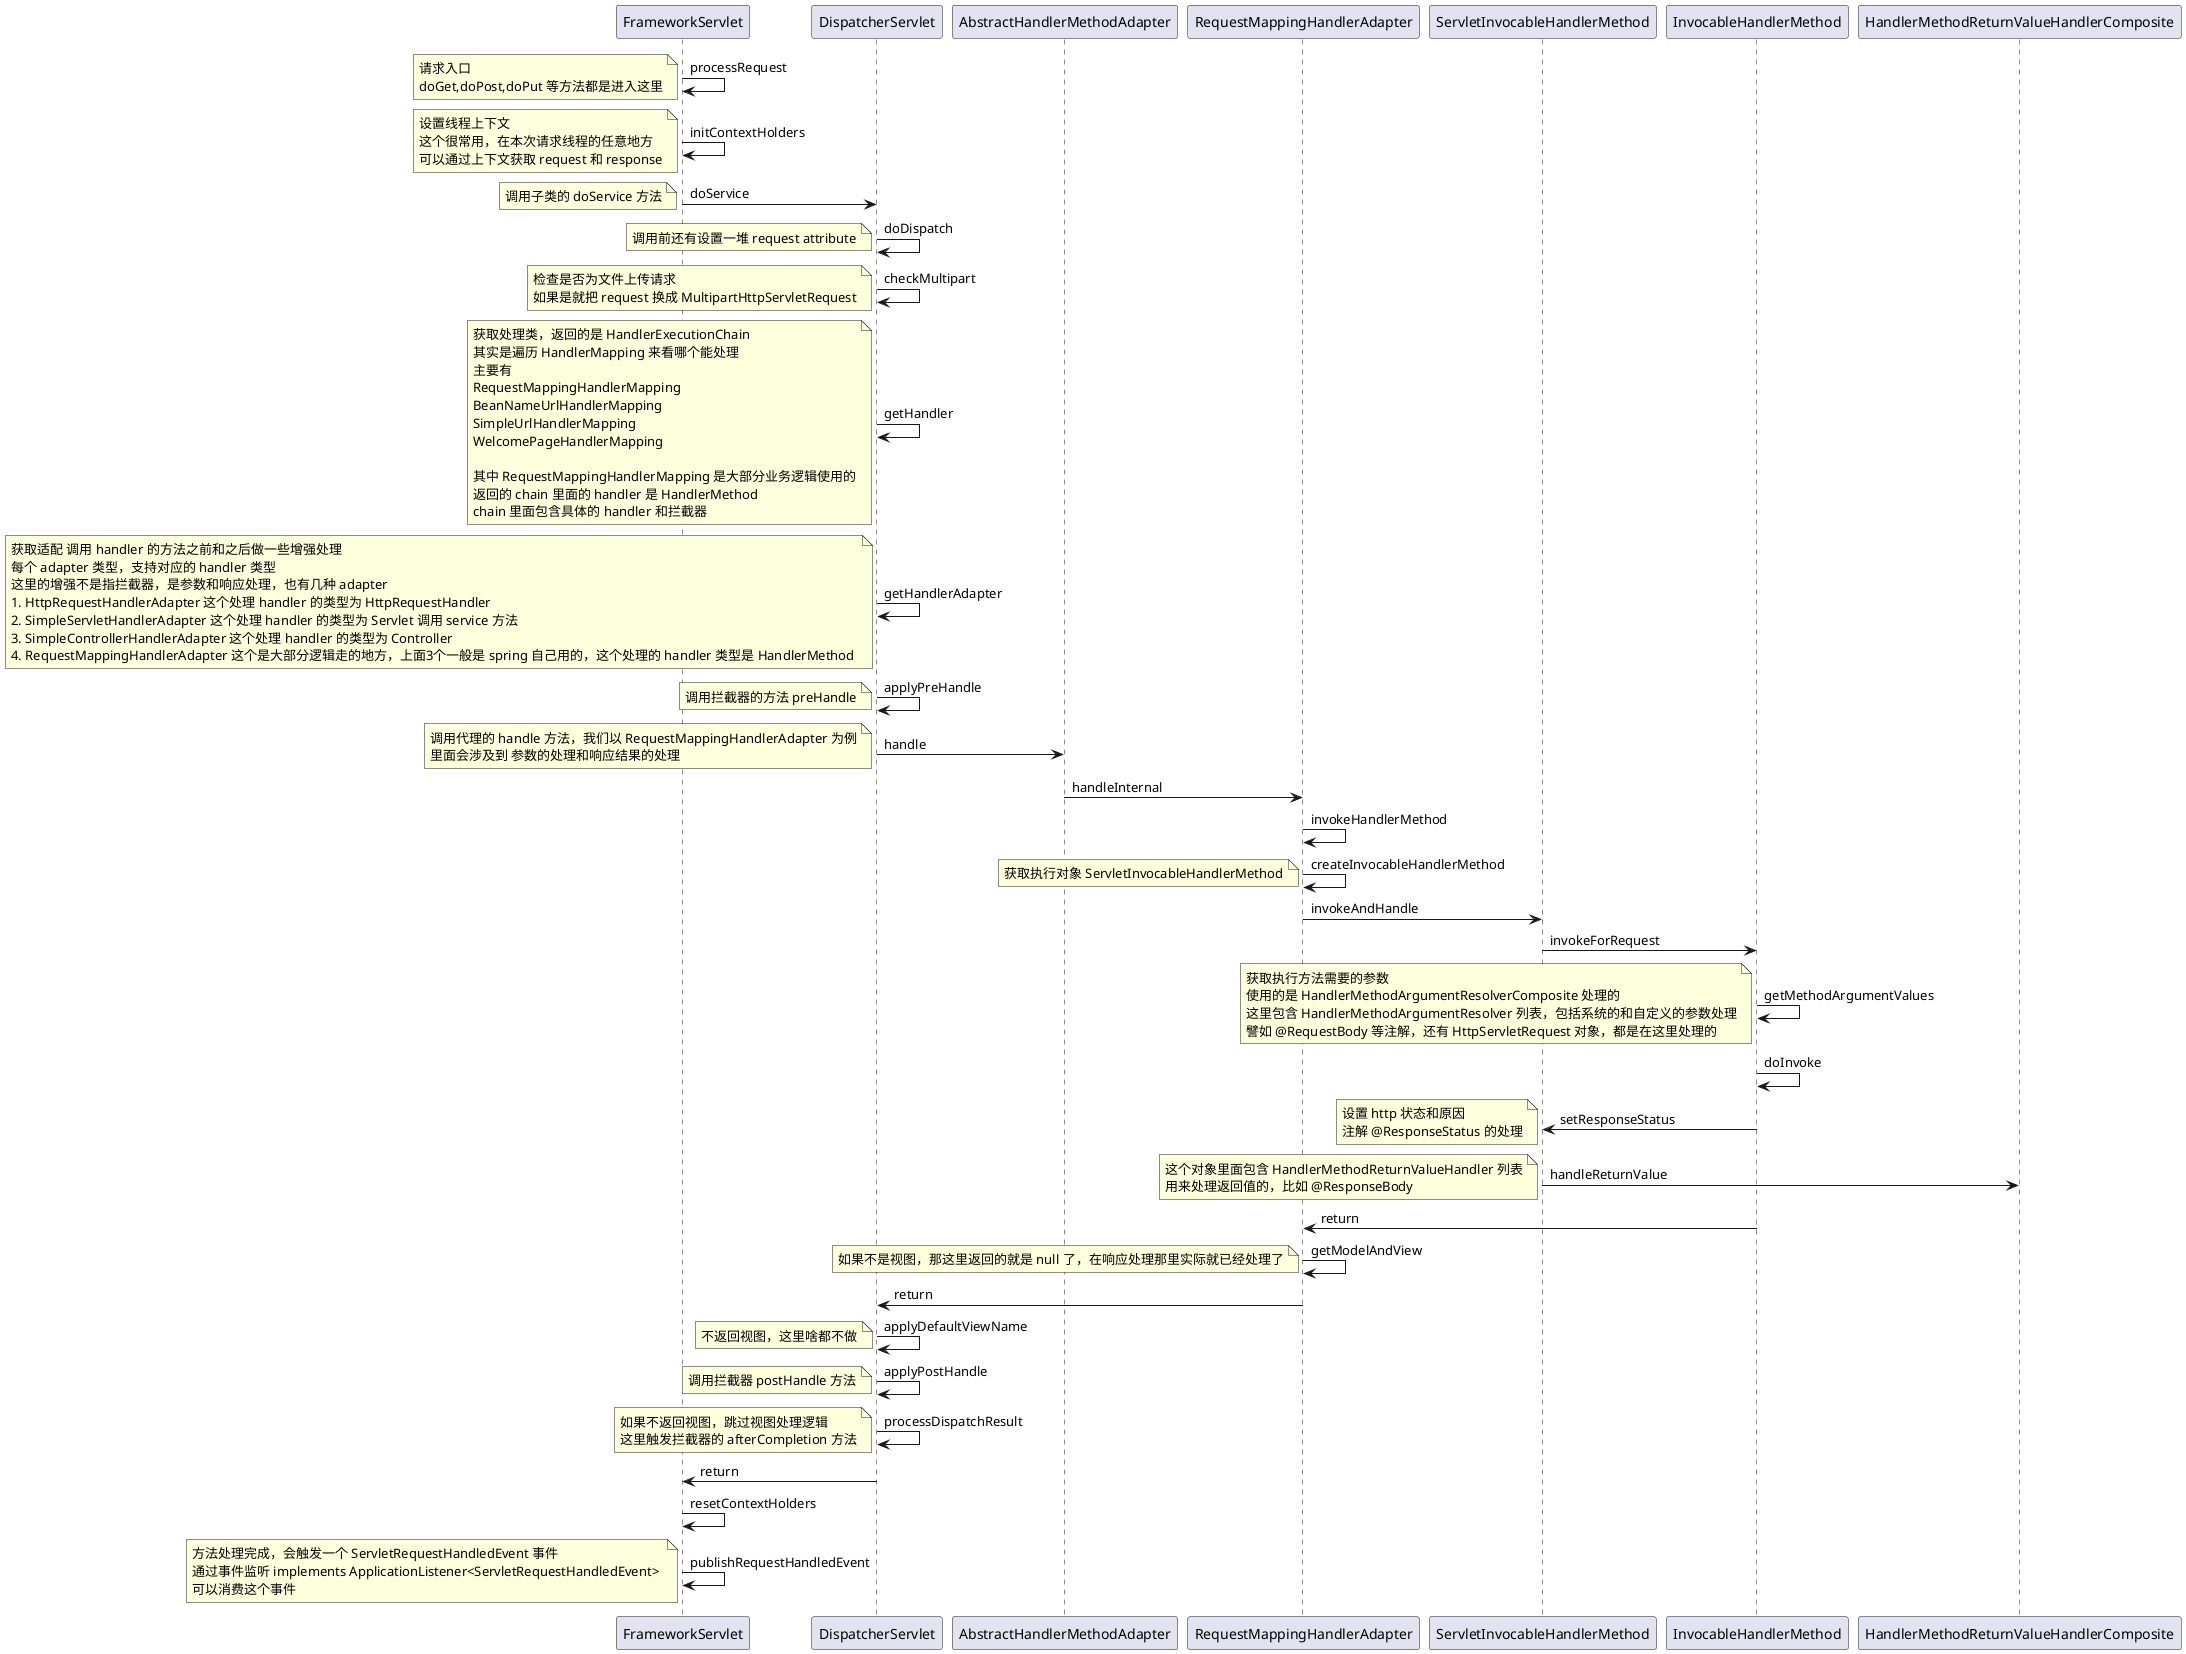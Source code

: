 @startuml spring-mvc 处理流程分析

FrameworkServlet -> FrameworkServlet: processRequest
note left
请求入口
doGet,doPost,doPut 等方法都是进入这里
end note

FrameworkServlet -> FrameworkServlet: initContextHolders
note left
设置线程上下文
这个很常用，在本次请求线程的任意地方
可以通过上下文获取 request 和 response
end note

FrameworkServlet -> DispatcherServlet: doService
note left
调用子类的 doService 方法
end note

DispatcherServlet -> DispatcherServlet: doDispatch
note left
调用前还有设置一堆 request attribute
end note

DispatcherServlet -> DispatcherServlet: checkMultipart
note left
检查是否为文件上传请求
如果是就把 request 换成 MultipartHttpServletRequest
end note

DispatcherServlet -> DispatcherServlet: getHandler
note left
获取处理类，返回的是 HandlerExecutionChain 
其实是遍历 HandlerMapping 来看哪个能处理
主要有 
RequestMappingHandlerMapping
BeanNameUrlHandlerMapping
SimpleUrlHandlerMapping
WelcomePageHandlerMapping

其中 RequestMappingHandlerMapping 是大部分业务逻辑使用的
返回的 chain 里面的 handler 是 HandlerMethod 
chain 里面包含具体的 handler 和拦截器
end note

DispatcherServlet -> DispatcherServlet: getHandlerAdapter
note left
获取适配 调用 handler 的方法之前和之后做一些增强处理
每个 adapter 类型，支持对应的 handler 类型
这里的增强不是指拦截器，是参数和响应处理，也有几种 adapter
1. HttpRequestHandlerAdapter 这个处理 handler 的类型为 HttpRequestHandler 
2. SimpleServletHandlerAdapter 这个处理 handler 的类型为 Servlet 调用 service 方法
3. SimpleControllerHandlerAdapter 这个处理 handler 的类型为 Controller 
4. RequestMappingHandlerAdapter 这个是大部分逻辑走的地方，上面3个一般是 spring 自己用的，这个处理的 handler 类型是 HandlerMethod 
end note

DispatcherServlet -> DispatcherServlet: applyPreHandle
note left
调用拦截器的方法 preHandle
end note

DispatcherServlet -> AbstractHandlerMethodAdapter: handle
note left
调用代理的 handle 方法，我们以 RequestMappingHandlerAdapter 为例
里面会涉及到 参数的处理和响应结果的处理
end note

AbstractHandlerMethodAdapter -> RequestMappingHandlerAdapter: handleInternal

RequestMappingHandlerAdapter -> RequestMappingHandlerAdapter: invokeHandlerMethod

RequestMappingHandlerAdapter -> RequestMappingHandlerAdapter: createInvocableHandlerMethod
note left
获取执行对象 ServletInvocableHandlerMethod
end note

RequestMappingHandlerAdapter -> ServletInvocableHandlerMethod: invokeAndHandle

ServletInvocableHandlerMethod -> InvocableHandlerMethod: invokeForRequest

InvocableHandlerMethod -> InvocableHandlerMethod: getMethodArgumentValues
note left
获取执行方法需要的参数
使用的是 HandlerMethodArgumentResolverComposite 处理的
这里包含 HandlerMethodArgumentResolver 列表，包括系统的和自定义的参数处理
譬如 @RequestBody 等注解，还有 HttpServletRequest 对象，都是在这里处理的
end note

InvocableHandlerMethod -> InvocableHandlerMethod: doInvoke

InvocableHandlerMethod -> ServletInvocableHandlerMethod: setResponseStatus
note left
设置 http 状态和原因
注解 @ResponseStatus 的处理
end note

ServletInvocableHandlerMethod -> HandlerMethodReturnValueHandlerComposite: handleReturnValue
note left
这个对象里面包含 HandlerMethodReturnValueHandler 列表
用来处理返回值的，比如 @ResponseBody
end note

InvocableHandlerMethod -> RequestMappingHandlerAdapter: return

RequestMappingHandlerAdapter -> RequestMappingHandlerAdapter: getModelAndView
note left
如果不是视图，那这里返回的就是 null 了，在响应处理那里实际就已经处理了
end note

RequestMappingHandlerAdapter -> DispatcherServlet: return

DispatcherServlet -> DispatcherServlet: applyDefaultViewName
note left
不返回视图，这里啥都不做
end note

DispatcherServlet -> DispatcherServlet: applyPostHandle
note left
调用拦截器 postHandle 方法
end note

DispatcherServlet -> DispatcherServlet: processDispatchResult
note left
如果不返回视图，跳过视图处理逻辑
这里触发拦截器的 afterCompletion 方法
end note

DispatcherServlet -> FrameworkServlet: return

FrameworkServlet -> FrameworkServlet: resetContextHolders

FrameworkServlet -> FrameworkServlet: publishRequestHandledEvent
note left
方法处理完成，会触发一个 ServletRequestHandledEvent 事件
通过事件监听 implements ApplicationListener<ServletRequestHandledEvent> 
可以消费这个事件
end note
@enduml